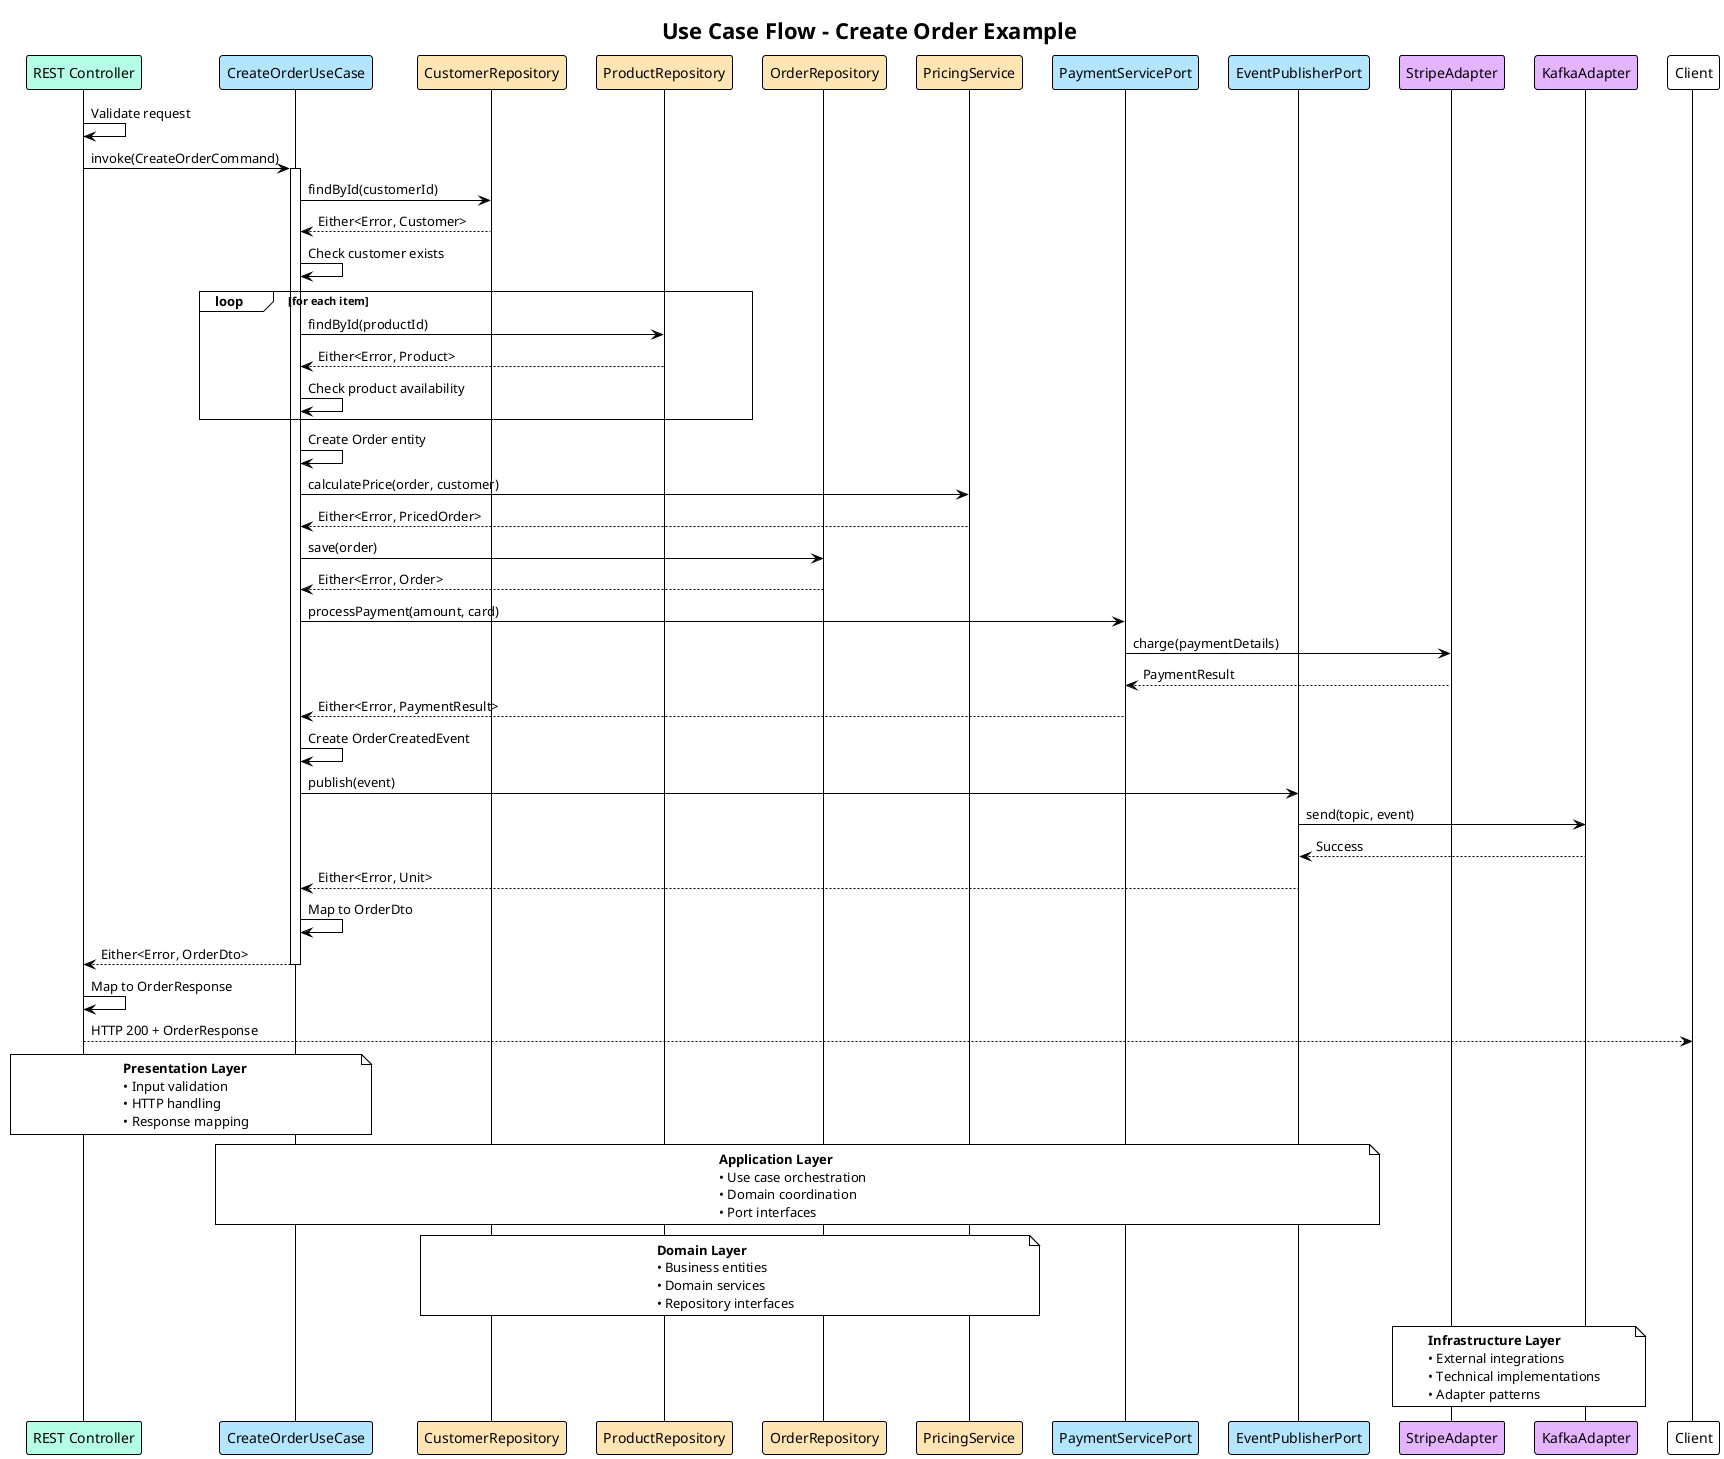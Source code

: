 @startuml use-case-flow
!theme plain
title Use Case Flow - Create Order Example

participant "REST Controller" as Controller #B4FFE5
participant "CreateOrderUseCase" as UseCase #B4E5FF
participant "CustomerRepository" as CustRepo #FFE5B4
participant "ProductRepository" as ProdRepo #FFE5B4
participant "OrderRepository" as OrderRepo #FFE5B4
participant "PricingService" as Pricing #FFE5B4
participant "PaymentServicePort" as Payment #B4E5FF
participant "EventPublisherPort" as EventPub #B4E5FF
participant "StripeAdapter" as Stripe #E5B4FF
participant "KafkaAdapter" as Kafka #E5B4FF

' Request flow
Controller -> Controller: Validate request
Controller -> UseCase: invoke(CreateOrderCommand)
activate UseCase

UseCase -> CustRepo: findById(customerId)
CustRepo --> UseCase: Either<Error, Customer>

UseCase -> UseCase: Check customer exists

loop for each item
    UseCase -> ProdRepo: findById(productId)
    ProdRepo --> UseCase: Either<Error, Product>
    UseCase -> UseCase: Check product availability
end

UseCase -> UseCase: Create Order entity
UseCase -> Pricing: calculatePrice(order, customer)
Pricing --> UseCase: Either<Error, PricedOrder>

UseCase -> OrderRepo: save(order)
OrderRepo --> UseCase: Either<Error, Order>

UseCase -> Payment: processPayment(amount, card)
Payment -> Stripe: charge(paymentDetails)
Stripe --> Payment: PaymentResult
Payment --> UseCase: Either<Error, PaymentResult>

UseCase -> UseCase: Create OrderCreatedEvent

UseCase -> EventPub: publish(event)
EventPub -> Kafka: send(topic, event)
Kafka --> EventPub: Success
EventPub --> UseCase: Either<Error, Unit>

UseCase -> UseCase: Map to OrderDto
UseCase --> Controller: Either<Error, OrderDto>
deactivate UseCase

Controller -> Controller: Map to OrderResponse
Controller --> Client: HTTP 200 + OrderResponse

note over Controller, UseCase
    **Presentation Layer**
    • Input validation
    • HTTP handling
    • Response mapping
end note

note over UseCase, EventPub
    **Application Layer**
    • Use case orchestration
    • Domain coordination
    • Port interfaces
end note

note over CustRepo, Pricing
    **Domain Layer**
    • Business entities
    • Domain services
    • Repository interfaces
end note

note over Stripe, Kafka
    **Infrastructure Layer**
    • External integrations
    • Technical implementations
    • Adapter patterns
end note

@enduml
